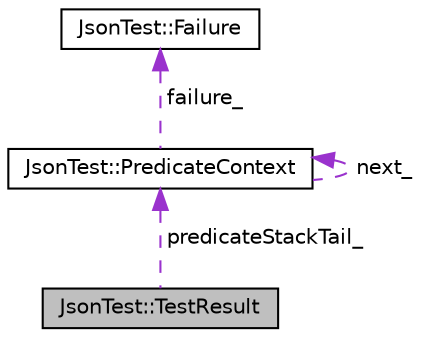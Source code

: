 digraph "JsonTest::TestResult"
{
  edge [fontname="Helvetica",fontsize="10",labelfontname="Helvetica",labelfontsize="10"];
  node [fontname="Helvetica",fontsize="10",shape=record];
  Node1 [label="JsonTest::TestResult",height=0.2,width=0.4,color="black", fillcolor="grey75", style="filled", fontcolor="black"];
  Node2 -> Node1 [dir="back",color="darkorchid3",fontsize="10",style="dashed",label=" predicateStackTail_" ,fontname="Helvetica"];
  Node2 [label="JsonTest::PredicateContext",height=0.2,width=0.4,color="black", fillcolor="white", style="filled",URL="$struct_json_test_1_1_predicate_context.html"];
  Node2 -> Node2 [dir="back",color="darkorchid3",fontsize="10",style="dashed",label=" next_" ,fontname="Helvetica"];
  Node3 -> Node2 [dir="back",color="darkorchid3",fontsize="10",style="dashed",label=" failure_" ,fontname="Helvetica"];
  Node3 [label="JsonTest::Failure",height=0.2,width=0.4,color="black", fillcolor="white", style="filled",URL="$class_json_test_1_1_failure.html"];
}
